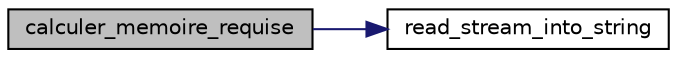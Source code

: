 digraph "calculer_memoire_requise"
{
 // INTERACTIVE_SVG=YES
  edge [fontname="Helvetica",fontsize="10",labelfontname="Helvetica",labelfontsize="10"];
  node [fontname="Helvetica",fontsize="10",shape=record];
  rankdir="LR";
  Node17 [label="calculer_memoire_requise",height=0.2,width=0.4,color="black", fillcolor="grey75", style="filled", fontcolor="black"];
  Node17 -> Node18 [color="midnightblue",fontsize="10",style="solid",fontname="Helvetica"];
  Node18 [label="read_stream_into_string",height=0.2,width=0.4,color="black", fillcolor="white", style="filled",URL="$fonctions__auxiliaires_8cpp.html#a32c99ab7b5fefd5ac69921080ecd95f5",tooltip="Transforme un fichier de type std::ifstream en un std::string. "];
}
